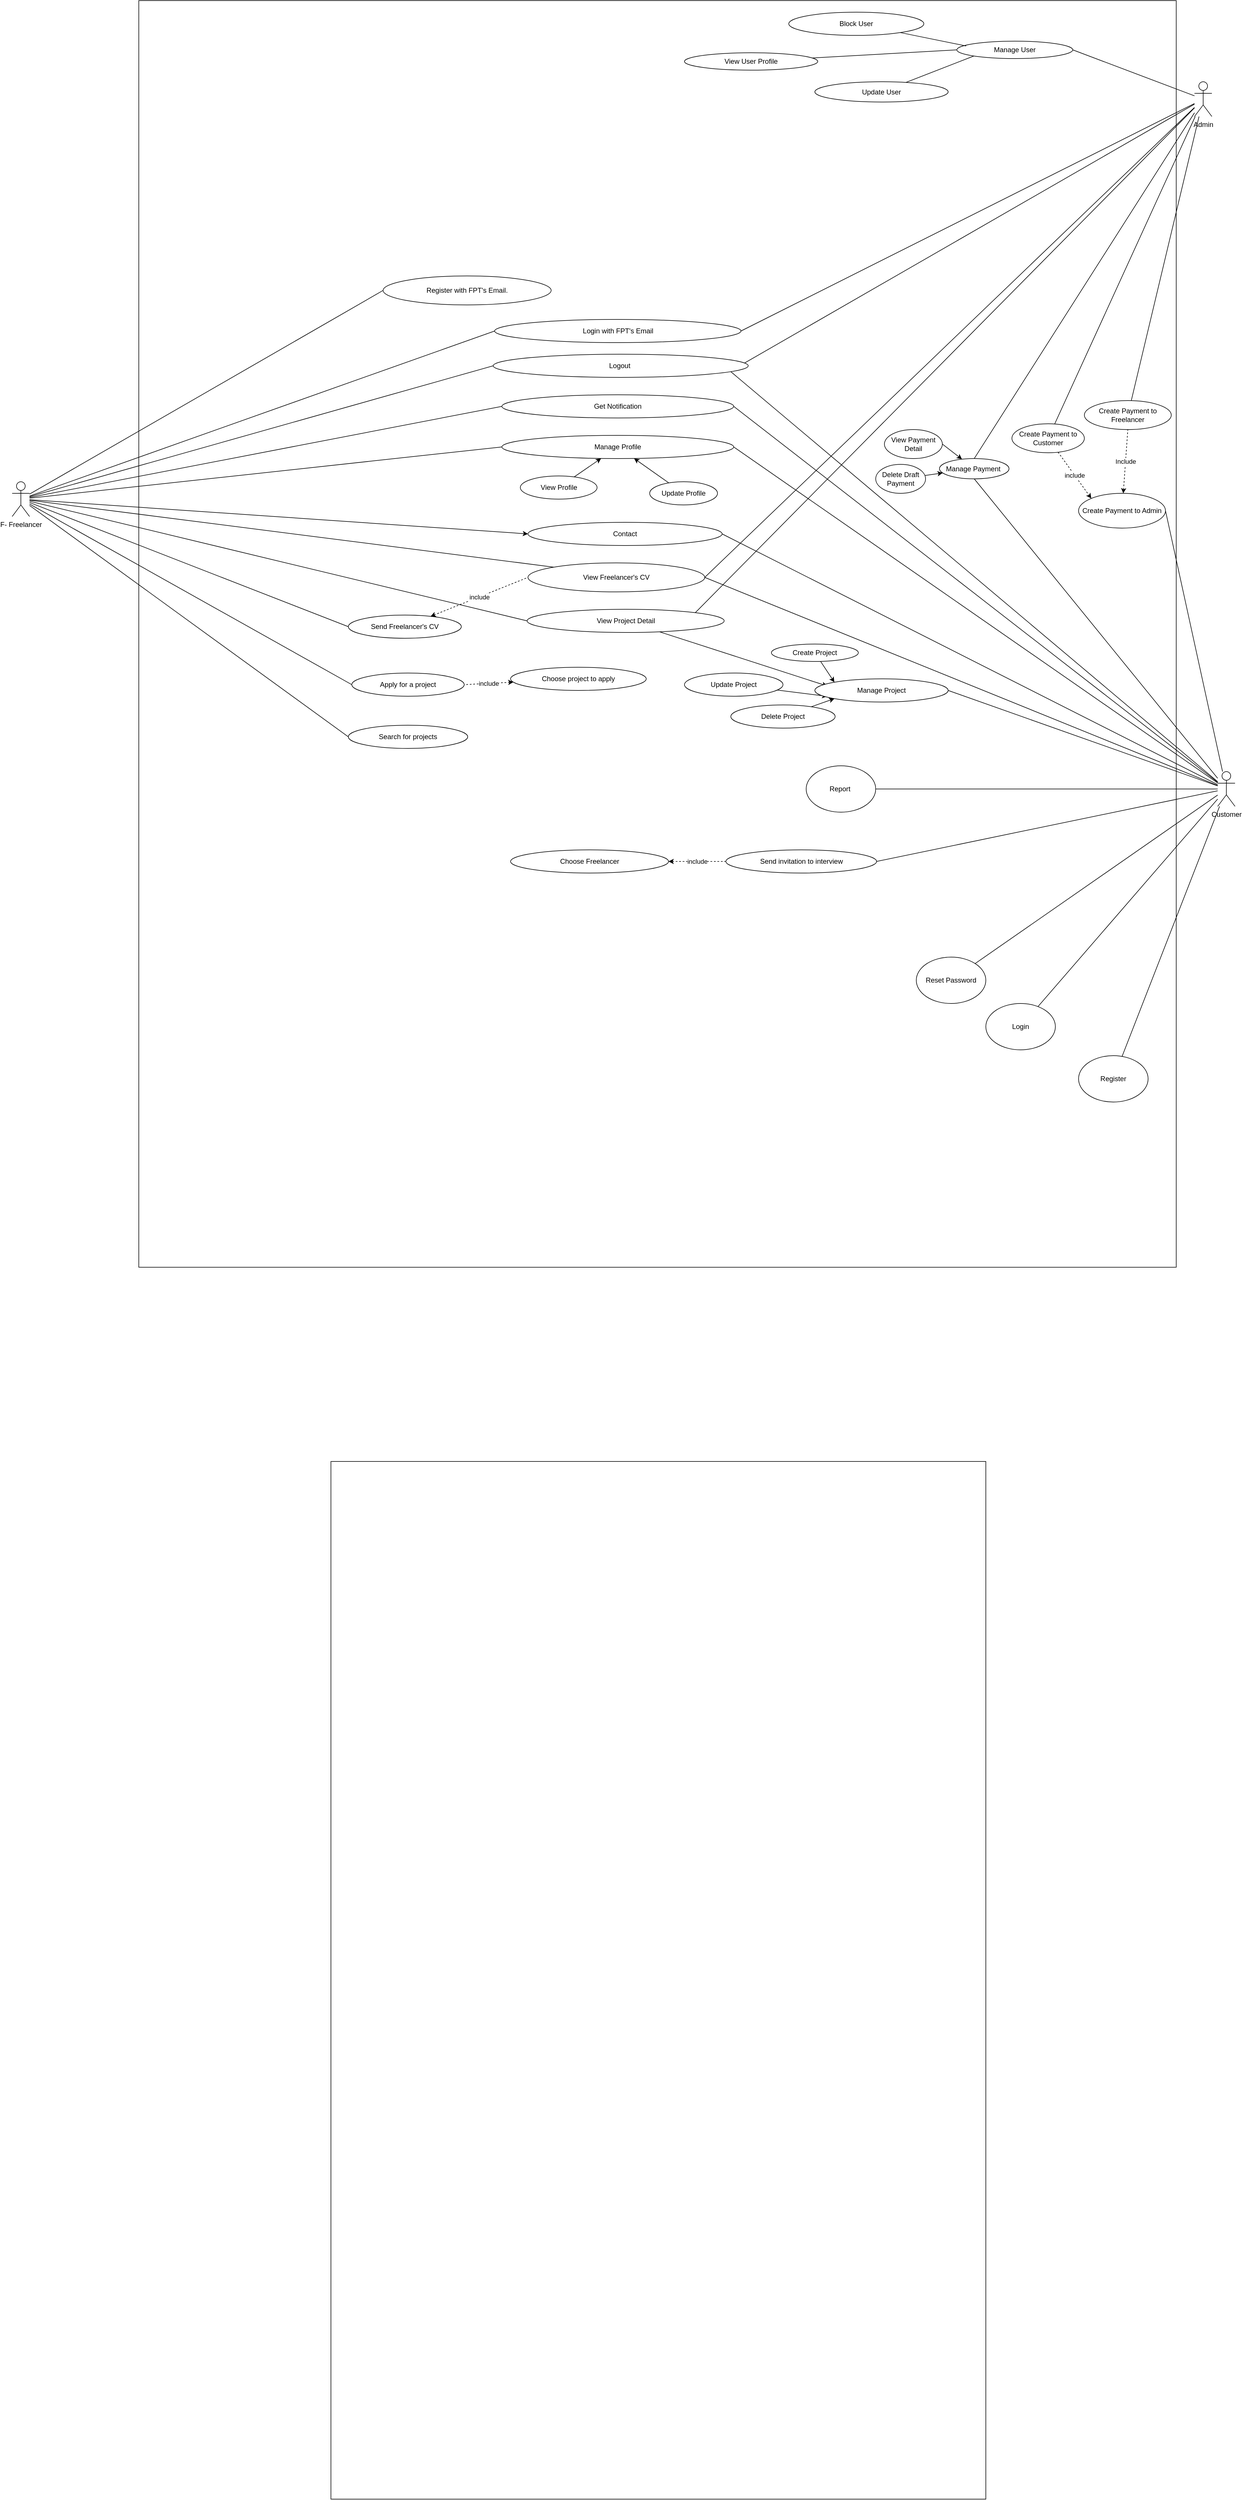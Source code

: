 <mxfile version="18.1.1" type="github">
  <diagram id="QKyKJf3zI5OaiFUIXnoO" name="Page-1">
    <mxGraphModel dx="2633" dy="2173" grid="1" gridSize="10" guides="1" tooltips="1" connect="1" arrows="1" fold="1" page="1" pageScale="1" pageWidth="827" pageHeight="1169" math="0" shadow="0">
      <root>
        <mxCell id="0" />
        <mxCell id="1" parent="0" />
        <mxCell id="owIcJipwhkimLPVroond-115" value="" style="rounded=0;whiteSpace=wrap;html=1;" vertex="1" parent="1">
          <mxGeometry x="-281.5" y="-920" width="1790" height="2185" as="geometry" />
        </mxCell>
        <mxCell id="owIcJipwhkimLPVroond-87" style="edgeStyle=none;rounded=0;orthogonalLoop=1;jettySize=auto;html=1;entryX=1;entryY=0.5;entryDx=0;entryDy=0;endArrow=none;endFill=0;" edge="1" parent="1" source="owIcJipwhkimLPVroond-2" target="owIcJipwhkimLPVroond-35">
          <mxGeometry relative="1" as="geometry" />
        </mxCell>
        <mxCell id="owIcJipwhkimLPVroond-130" style="edgeStyle=none;rounded=0;orthogonalLoop=1;jettySize=auto;html=1;endArrow=none;endFill=0;" edge="1" parent="1" source="owIcJipwhkimLPVroond-2" target="owIcJipwhkimLPVroond-38">
          <mxGeometry relative="1" as="geometry" />
        </mxCell>
        <mxCell id="owIcJipwhkimLPVroond-131" style="edgeStyle=none;rounded=0;orthogonalLoop=1;jettySize=auto;html=1;endArrow=none;endFill=0;" edge="1" parent="1" source="owIcJipwhkimLPVroond-2" target="owIcJipwhkimLPVroond-124">
          <mxGeometry relative="1" as="geometry" />
        </mxCell>
        <mxCell id="owIcJipwhkimLPVroond-153" style="edgeStyle=none;rounded=0;orthogonalLoop=1;jettySize=auto;html=1;entryX=0.923;entryY=0.672;entryDx=0;entryDy=0;entryPerimeter=0;endArrow=none;endFill=0;" edge="1" parent="1" source="owIcJipwhkimLPVroond-2" target="owIcJipwhkimLPVroond-150">
          <mxGeometry relative="1" as="geometry" />
        </mxCell>
        <mxCell id="owIcJipwhkimLPVroond-155" style="edgeStyle=none;rounded=0;orthogonalLoop=1;jettySize=auto;html=1;entryX=1;entryY=0.5;entryDx=0;entryDy=0;endArrow=none;endFill=0;" edge="1" parent="1" source="owIcJipwhkimLPVroond-2" target="owIcJipwhkimLPVroond-30">
          <mxGeometry relative="1" as="geometry" />
        </mxCell>
        <mxCell id="owIcJipwhkimLPVroond-164" style="edgeStyle=none;rounded=0;orthogonalLoop=1;jettySize=auto;html=1;entryX=1;entryY=0.5;entryDx=0;entryDy=0;endArrow=none;endFill=0;" edge="1" parent="1" source="owIcJipwhkimLPVroond-2" target="owIcJipwhkimLPVroond-163">
          <mxGeometry relative="1" as="geometry" />
        </mxCell>
        <mxCell id="owIcJipwhkimLPVroond-188" style="edgeStyle=none;rounded=0;orthogonalLoop=1;jettySize=auto;html=1;entryX=1;entryY=0.5;entryDx=0;entryDy=0;endArrow=none;endFill=0;" edge="1" parent="1" source="owIcJipwhkimLPVroond-2" target="owIcJipwhkimLPVroond-17">
          <mxGeometry relative="1" as="geometry" />
        </mxCell>
        <mxCell id="owIcJipwhkimLPVroond-229" style="edgeStyle=none;rounded=0;orthogonalLoop=1;jettySize=auto;html=1;entryX=1;entryY=0.5;entryDx=0;entryDy=0;startArrow=none;startFill=0;endArrow=none;endFill=0;" edge="1" parent="1" source="owIcJipwhkimLPVroond-2" target="owIcJipwhkimLPVroond-221">
          <mxGeometry relative="1" as="geometry" />
        </mxCell>
        <mxCell id="owIcJipwhkimLPVroond-237" style="edgeStyle=none;rounded=0;orthogonalLoop=1;jettySize=auto;html=1;entryX=1;entryY=0.5;entryDx=0;entryDy=0;startArrow=none;startFill=0;endArrow=none;endFill=0;" edge="1" parent="1" source="owIcJipwhkimLPVroond-2" target="owIcJipwhkimLPVroond-89">
          <mxGeometry relative="1" as="geometry" />
        </mxCell>
        <mxCell id="owIcJipwhkimLPVroond-250" style="edgeStyle=none;rounded=0;orthogonalLoop=1;jettySize=auto;html=1;entryX=0.5;entryY=1;entryDx=0;entryDy=0;startArrow=none;startFill=0;endArrow=none;endFill=0;" edge="1" parent="1" source="owIcJipwhkimLPVroond-2" target="owIcJipwhkimLPVroond-210">
          <mxGeometry relative="1" as="geometry" />
        </mxCell>
        <mxCell id="owIcJipwhkimLPVroond-2" value="Customer" style="shape=umlActor;verticalLabelPosition=bottom;verticalAlign=top;html=1;outlineConnect=0;" vertex="1" parent="1">
          <mxGeometry x="1580" y="410" width="30" height="60" as="geometry" />
        </mxCell>
        <mxCell id="owIcJipwhkimLPVroond-141" style="edgeStyle=none;rounded=0;orthogonalLoop=1;jettySize=auto;html=1;entryX=1;entryY=0.5;entryDx=0;entryDy=0;endArrow=none;endFill=0;" edge="1" parent="1" source="owIcJipwhkimLPVroond-4" target="owIcJipwhkimLPVroond-7">
          <mxGeometry relative="1" as="geometry" />
        </mxCell>
        <mxCell id="owIcJipwhkimLPVroond-152" style="edgeStyle=none;rounded=0;orthogonalLoop=1;jettySize=auto;html=1;entryX=0.963;entryY=0.524;entryDx=0;entryDy=0;entryPerimeter=0;endArrow=none;endFill=0;" edge="1" parent="1" source="owIcJipwhkimLPVroond-4" target="owIcJipwhkimLPVroond-150">
          <mxGeometry relative="1" as="geometry" />
        </mxCell>
        <mxCell id="owIcJipwhkimLPVroond-195" style="edgeStyle=none;rounded=0;orthogonalLoop=1;jettySize=auto;html=1;entryX=1;entryY=0;entryDx=0;entryDy=0;endArrow=none;endFill=0;" edge="1" parent="1" source="owIcJipwhkimLPVroond-4" target="owIcJipwhkimLPVroond-76">
          <mxGeometry relative="1" as="geometry" />
        </mxCell>
        <mxCell id="owIcJipwhkimLPVroond-198" style="edgeStyle=none;rounded=0;orthogonalLoop=1;jettySize=auto;html=1;entryX=1;entryY=0.5;entryDx=0;entryDy=0;endArrow=none;endFill=0;" edge="1" parent="1" source="owIcJipwhkimLPVroond-4" target="owIcJipwhkimLPVroond-58">
          <mxGeometry relative="1" as="geometry" />
        </mxCell>
        <mxCell id="owIcJipwhkimLPVroond-225" style="edgeStyle=none;rounded=0;orthogonalLoop=1;jettySize=auto;html=1;entryX=1;entryY=0.5;entryDx=0;entryDy=0;startArrow=none;startFill=0;endArrow=none;endFill=0;" edge="1" parent="1" source="owIcJipwhkimLPVroond-4" target="owIcJipwhkimLPVroond-221">
          <mxGeometry relative="1" as="geometry" />
        </mxCell>
        <mxCell id="owIcJipwhkimLPVroond-238" style="edgeStyle=none;rounded=0;orthogonalLoop=1;jettySize=auto;html=1;startArrow=none;startFill=0;endArrow=none;endFill=0;" edge="1" parent="1" source="owIcJipwhkimLPVroond-4" target="owIcJipwhkimLPVroond-217">
          <mxGeometry relative="1" as="geometry" />
        </mxCell>
        <mxCell id="owIcJipwhkimLPVroond-249" style="edgeStyle=none;rounded=0;orthogonalLoop=1;jettySize=auto;html=1;entryX=0.5;entryY=0;entryDx=0;entryDy=0;startArrow=none;startFill=0;endArrow=none;endFill=0;" edge="1" parent="1" source="owIcJipwhkimLPVroond-4" target="owIcJipwhkimLPVroond-210">
          <mxGeometry relative="1" as="geometry" />
        </mxCell>
        <mxCell id="owIcJipwhkimLPVroond-4" value="Admin" style="shape=umlActor;verticalLabelPosition=bottom;verticalAlign=top;html=1;outlineConnect=0;" vertex="1" parent="1">
          <mxGeometry x="1540" y="-780" width="30" height="60" as="geometry" />
        </mxCell>
        <mxCell id="owIcJipwhkimLPVroond-7" value="Login with FPT&#39;s Email" style="ellipse;whiteSpace=wrap;html=1;" vertex="1" parent="1">
          <mxGeometry x="332.5" y="-370" width="425" height="40" as="geometry" />
        </mxCell>
        <mxCell id="owIcJipwhkimLPVroond-17" value="Manage Profile" style="ellipse;whiteSpace=wrap;html=1;" vertex="1" parent="1">
          <mxGeometry x="345" y="-170" width="400" height="40" as="geometry" />
        </mxCell>
        <mxCell id="owIcJipwhkimLPVroond-191" value="" style="edgeStyle=none;rounded=0;orthogonalLoop=1;jettySize=auto;html=1;endArrow=classic;endFill=1;" edge="1" parent="1" source="owIcJipwhkimLPVroond-18" target="owIcJipwhkimLPVroond-17">
          <mxGeometry relative="1" as="geometry" />
        </mxCell>
        <mxCell id="owIcJipwhkimLPVroond-18" value="View Profile" style="ellipse;whiteSpace=wrap;html=1;" vertex="1" parent="1">
          <mxGeometry x="376.75" y="-100" width="132.5" height="40" as="geometry" />
        </mxCell>
        <mxCell id="owIcJipwhkimLPVroond-190" style="edgeStyle=none;rounded=0;orthogonalLoop=1;jettySize=auto;html=1;endArrow=classic;endFill=1;" edge="1" parent="1" source="owIcJipwhkimLPVroond-19" target="owIcJipwhkimLPVroond-17">
          <mxGeometry relative="1" as="geometry" />
        </mxCell>
        <mxCell id="owIcJipwhkimLPVroond-19" value="Update Profile" style="ellipse;whiteSpace=wrap;html=1;" vertex="1" parent="1">
          <mxGeometry x="600" y="-90" width="117" height="40" as="geometry" />
        </mxCell>
        <mxCell id="owIcJipwhkimLPVroond-30" value="Get Notification" style="ellipse;whiteSpace=wrap;html=1;" vertex="1" parent="1">
          <mxGeometry x="345" y="-240" width="400" height="40" as="geometry" />
        </mxCell>
        <mxCell id="owIcJipwhkimLPVroond-35" value="Contact" style="ellipse;whiteSpace=wrap;html=1;" vertex="1" parent="1">
          <mxGeometry x="390" y="-20" width="335" height="40" as="geometry" />
        </mxCell>
        <mxCell id="owIcJipwhkimLPVroond-38" value="Reset Password" style="ellipse;whiteSpace=wrap;html=1;" vertex="1" parent="1">
          <mxGeometry x="1060" y="730" width="120" height="80" as="geometry" />
        </mxCell>
        <mxCell id="owIcJipwhkimLPVroond-139" style="edgeStyle=none;rounded=0;orthogonalLoop=1;jettySize=auto;html=1;entryX=0;entryY=0.5;entryDx=0;entryDy=0;endArrow=none;endFill=0;" edge="1" parent="1" source="owIcJipwhkimLPVroond-41" target="owIcJipwhkimLPVroond-7">
          <mxGeometry relative="1" as="geometry" />
        </mxCell>
        <mxCell id="owIcJipwhkimLPVroond-144" style="edgeStyle=none;rounded=0;orthogonalLoop=1;jettySize=auto;html=1;entryX=0;entryY=0.5;entryDx=0;entryDy=0;endArrow=none;endFill=0;" edge="1" parent="1" source="owIcJipwhkimLPVroond-41" target="owIcJipwhkimLPVroond-30">
          <mxGeometry relative="1" as="geometry" />
        </mxCell>
        <mxCell id="owIcJipwhkimLPVroond-146" style="edgeStyle=none;rounded=0;orthogonalLoop=1;jettySize=auto;html=1;entryX=0;entryY=0.5;entryDx=0;entryDy=0;endArrow=none;endFill=0;" edge="1" parent="1" source="owIcJipwhkimLPVroond-41" target="owIcJipwhkimLPVroond-17">
          <mxGeometry relative="1" as="geometry" />
        </mxCell>
        <mxCell id="owIcJipwhkimLPVroond-149" style="edgeStyle=none;rounded=0;orthogonalLoop=1;jettySize=auto;html=1;entryX=0;entryY=0.5;entryDx=0;entryDy=0;endArrow=none;endFill=0;" edge="1" parent="1" source="owIcJipwhkimLPVroond-41" target="owIcJipwhkimLPVroond-147">
          <mxGeometry relative="1" as="geometry" />
        </mxCell>
        <mxCell id="owIcJipwhkimLPVroond-151" style="edgeStyle=none;rounded=0;orthogonalLoop=1;jettySize=auto;html=1;entryX=0;entryY=0.5;entryDx=0;entryDy=0;endArrow=none;endFill=0;" edge="1" parent="1" source="owIcJipwhkimLPVroond-41" target="owIcJipwhkimLPVroond-150">
          <mxGeometry relative="1" as="geometry" />
        </mxCell>
        <mxCell id="owIcJipwhkimLPVroond-166" style="edgeStyle=none;rounded=0;orthogonalLoop=1;jettySize=auto;html=1;entryX=0;entryY=0.5;entryDx=0;entryDy=0;endArrow=none;endFill=0;" edge="1" parent="1" source="owIcJipwhkimLPVroond-41" target="owIcJipwhkimLPVroond-165">
          <mxGeometry relative="1" as="geometry" />
        </mxCell>
        <mxCell id="owIcJipwhkimLPVroond-176" style="edgeStyle=none;rounded=0;orthogonalLoop=1;jettySize=auto;html=1;entryX=0;entryY=0.5;entryDx=0;entryDy=0;endArrow=none;endFill=0;" edge="1" parent="1" source="owIcJipwhkimLPVroond-41" target="owIcJipwhkimLPVroond-174">
          <mxGeometry relative="1" as="geometry" />
        </mxCell>
        <mxCell id="owIcJipwhkimLPVroond-183" style="edgeStyle=none;rounded=0;orthogonalLoop=1;jettySize=auto;html=1;entryX=0;entryY=0.5;entryDx=0;entryDy=0;endArrow=none;endFill=0;" edge="1" parent="1" source="owIcJipwhkimLPVroond-41" target="owIcJipwhkimLPVroond-76">
          <mxGeometry relative="1" as="geometry" />
        </mxCell>
        <mxCell id="owIcJipwhkimLPVroond-194" style="edgeStyle=none;rounded=0;orthogonalLoop=1;jettySize=auto;html=1;entryX=0;entryY=0.5;entryDx=0;entryDy=0;endArrow=classic;endFill=1;" edge="1" parent="1" source="owIcJipwhkimLPVroond-41" target="owIcJipwhkimLPVroond-35">
          <mxGeometry relative="1" as="geometry" />
        </mxCell>
        <mxCell id="owIcJipwhkimLPVroond-220" style="edgeStyle=none;rounded=0;orthogonalLoop=1;jettySize=auto;html=1;entryX=0;entryY=0.5;entryDx=0;entryDy=0;endArrow=none;endFill=0;" edge="1" parent="1" source="owIcJipwhkimLPVroond-41" target="owIcJipwhkimLPVroond-193">
          <mxGeometry relative="1" as="geometry" />
        </mxCell>
        <mxCell id="owIcJipwhkimLPVroond-228" style="edgeStyle=none;rounded=0;orthogonalLoop=1;jettySize=auto;html=1;entryX=0;entryY=0;entryDx=0;entryDy=0;startArrow=none;startFill=0;endArrow=none;endFill=0;" edge="1" parent="1" source="owIcJipwhkimLPVroond-41" target="owIcJipwhkimLPVroond-221">
          <mxGeometry relative="1" as="geometry" />
        </mxCell>
        <mxCell id="owIcJipwhkimLPVroond-41" value="F- Freelancer" style="shape=umlActor;verticalLabelPosition=bottom;verticalAlign=top;html=1;outlineConnect=0;" vertex="1" parent="1">
          <mxGeometry x="-500" y="-90" width="30" height="60" as="geometry" />
        </mxCell>
        <mxCell id="owIcJipwhkimLPVroond-58" value="Manage User" style="ellipse;whiteSpace=wrap;html=1;" vertex="1" parent="1">
          <mxGeometry x="1130" y="-850" width="200" height="30" as="geometry" />
        </mxCell>
        <mxCell id="owIcJipwhkimLPVroond-196" style="edgeStyle=none;rounded=0;orthogonalLoop=1;jettySize=auto;html=1;entryX=0;entryY=0.5;entryDx=0;entryDy=0;endArrow=none;endFill=0;" edge="1" parent="1" source="owIcJipwhkimLPVroond-60" target="owIcJipwhkimLPVroond-58">
          <mxGeometry relative="1" as="geometry" />
        </mxCell>
        <mxCell id="owIcJipwhkimLPVroond-60" value="View User Profile" style="ellipse;whiteSpace=wrap;html=1;" vertex="1" parent="1">
          <mxGeometry x="660" y="-830" width="230" height="30" as="geometry" />
        </mxCell>
        <mxCell id="owIcJipwhkimLPVroond-197" style="edgeStyle=none;rounded=0;orthogonalLoop=1;jettySize=auto;html=1;entryX=0;entryY=1;entryDx=0;entryDy=0;endArrow=none;endFill=0;" edge="1" parent="1" source="owIcJipwhkimLPVroond-65" target="owIcJipwhkimLPVroond-58">
          <mxGeometry relative="1" as="geometry" />
        </mxCell>
        <mxCell id="owIcJipwhkimLPVroond-65" value="Update User" style="ellipse;whiteSpace=wrap;html=1;" vertex="1" parent="1">
          <mxGeometry x="885" y="-780" width="230" height="35" as="geometry" />
        </mxCell>
        <mxCell id="owIcJipwhkimLPVroond-158" style="edgeStyle=none;rounded=0;orthogonalLoop=1;jettySize=auto;html=1;entryX=0;entryY=0;entryDx=0;entryDy=0;endArrow=classic;endFill=1;" edge="1" parent="1" source="owIcJipwhkimLPVroond-73" target="owIcJipwhkimLPVroond-63">
          <mxGeometry relative="1" as="geometry" />
        </mxCell>
        <mxCell id="owIcJipwhkimLPVroond-73" value="Create Project" style="ellipse;whiteSpace=wrap;html=1;" vertex="1" parent="1">
          <mxGeometry x="810" y="190" width="150" height="30" as="geometry" />
        </mxCell>
        <mxCell id="owIcJipwhkimLPVroond-161" style="edgeStyle=none;rounded=0;orthogonalLoop=1;jettySize=auto;html=1;entryX=0.093;entryY=0.754;entryDx=0;entryDy=0;entryPerimeter=0;endArrow=classic;endFill=1;" edge="1" parent="1" source="owIcJipwhkimLPVroond-75" target="owIcJipwhkimLPVroond-63">
          <mxGeometry relative="1" as="geometry" />
        </mxCell>
        <mxCell id="owIcJipwhkimLPVroond-75" value="Update Project" style="ellipse;whiteSpace=wrap;html=1;" vertex="1" parent="1">
          <mxGeometry x="660" y="240" width="170" height="40" as="geometry" />
        </mxCell>
        <mxCell id="owIcJipwhkimLPVroond-160" style="edgeStyle=none;rounded=0;orthogonalLoop=1;jettySize=auto;html=1;entryX=0.093;entryY=0.309;entryDx=0;entryDy=0;entryPerimeter=0;endArrow=classic;endFill=1;" edge="1" parent="1" source="owIcJipwhkimLPVroond-76" target="owIcJipwhkimLPVroond-63">
          <mxGeometry relative="1" as="geometry" />
        </mxCell>
        <mxCell id="owIcJipwhkimLPVroond-76" value="View Project Detail" style="ellipse;whiteSpace=wrap;html=1;" vertex="1" parent="1">
          <mxGeometry x="388.5" y="130" width="340" height="40" as="geometry" />
        </mxCell>
        <mxCell id="owIcJipwhkimLPVroond-162" style="edgeStyle=none;rounded=0;orthogonalLoop=1;jettySize=auto;html=1;entryX=0;entryY=1;entryDx=0;entryDy=0;endArrow=classic;endFill=1;" edge="1" parent="1" source="owIcJipwhkimLPVroond-77" target="owIcJipwhkimLPVroond-63">
          <mxGeometry relative="1" as="geometry" />
        </mxCell>
        <mxCell id="owIcJipwhkimLPVroond-77" value="Delete Project" style="ellipse;whiteSpace=wrap;html=1;" vertex="1" parent="1">
          <mxGeometry x="740" y="295" width="180" height="40" as="geometry" />
        </mxCell>
        <mxCell id="owIcJipwhkimLPVroond-209" style="edgeStyle=none;rounded=0;orthogonalLoop=1;jettySize=auto;html=1;entryX=0.081;entryY=0.278;entryDx=0;entryDy=0;entryPerimeter=0;endArrow=none;endFill=0;" edge="1" parent="1" source="owIcJipwhkimLPVroond-82" target="owIcJipwhkimLPVroond-58">
          <mxGeometry relative="1" as="geometry" />
        </mxCell>
        <mxCell id="owIcJipwhkimLPVroond-82" value="Block User" style="ellipse;whiteSpace=wrap;html=1;" vertex="1" parent="1">
          <mxGeometry x="840" y="-900" width="233" height="40" as="geometry" />
        </mxCell>
        <mxCell id="owIcJipwhkimLPVroond-230" value="Include" style="edgeStyle=none;rounded=0;orthogonalLoop=1;jettySize=auto;html=1;entryX=0.5;entryY=1;entryDx=0;entryDy=0;startArrow=classic;startFill=1;endArrow=none;endFill=0;dashed=1;" edge="1" parent="1" source="owIcJipwhkimLPVroond-89" target="owIcJipwhkimLPVroond-217">
          <mxGeometry relative="1" as="geometry" />
        </mxCell>
        <mxCell id="owIcJipwhkimLPVroond-89" value="Create Payment to Admin" style="ellipse;whiteSpace=wrap;html=1;" vertex="1" parent="1">
          <mxGeometry x="1340" y="-70" width="150" height="60" as="geometry" />
        </mxCell>
        <mxCell id="owIcJipwhkimLPVroond-90" value="View Payment Detail" style="ellipse;whiteSpace=wrap;html=1;" vertex="1" parent="1">
          <mxGeometry x="1005" y="-180" width="100" height="50" as="geometry" />
        </mxCell>
        <mxCell id="owIcJipwhkimLPVroond-91" value="Delete Draft Payment" style="ellipse;whiteSpace=wrap;html=1;" vertex="1" parent="1">
          <mxGeometry x="990" y="-120" width="86" height="50" as="geometry" />
        </mxCell>
        <mxCell id="owIcJipwhkimLPVroond-120" style="edgeStyle=none;rounded=0;orthogonalLoop=1;jettySize=auto;html=1;endArrow=none;endFill=0;" edge="1" parent="1" source="owIcJipwhkimLPVroond-108" target="owIcJipwhkimLPVroond-2">
          <mxGeometry relative="1" as="geometry" />
        </mxCell>
        <mxCell id="owIcJipwhkimLPVroond-108" value="Report&amp;nbsp;" style="ellipse;whiteSpace=wrap;html=1;" vertex="1" parent="1">
          <mxGeometry x="870" y="400" width="120" height="80" as="geometry" />
        </mxCell>
        <mxCell id="owIcJipwhkimLPVroond-125" style="edgeStyle=none;rounded=0;orthogonalLoop=1;jettySize=auto;html=1;endArrow=none;endFill=0;" edge="1" parent="1" source="owIcJipwhkimLPVroond-123" target="owIcJipwhkimLPVroond-2">
          <mxGeometry relative="1" as="geometry" />
        </mxCell>
        <mxCell id="owIcJipwhkimLPVroond-123" value="Register" style="ellipse;whiteSpace=wrap;html=1;" vertex="1" parent="1">
          <mxGeometry x="1340" y="900" width="120" height="80" as="geometry" />
        </mxCell>
        <mxCell id="owIcJipwhkimLPVroond-124" value="Login" style="ellipse;whiteSpace=wrap;html=1;" vertex="1" parent="1">
          <mxGeometry x="1180" y="810" width="120" height="80" as="geometry" />
        </mxCell>
        <mxCell id="owIcJipwhkimLPVroond-138" value="" style="rounded=0;whiteSpace=wrap;html=1;" vertex="1" parent="1">
          <mxGeometry x="50" y="1600" width="1130" height="1790" as="geometry" />
        </mxCell>
        <mxCell id="owIcJipwhkimLPVroond-147" value="Search for projects" style="ellipse;whiteSpace=wrap;html=1;" vertex="1" parent="1">
          <mxGeometry x="80" y="330" width="206" height="40" as="geometry" />
        </mxCell>
        <mxCell id="owIcJipwhkimLPVroond-150" value="Logout&amp;nbsp;" style="ellipse;whiteSpace=wrap;html=1;" vertex="1" parent="1">
          <mxGeometry x="330" y="-310" width="440" height="40" as="geometry" />
        </mxCell>
        <mxCell id="owIcJipwhkimLPVroond-163" value="Send invitation to interview" style="ellipse;whiteSpace=wrap;html=1;" vertex="1" parent="1">
          <mxGeometry x="731.5" y="545" width="260" height="40" as="geometry" />
        </mxCell>
        <mxCell id="owIcJipwhkimLPVroond-165" value="Apply for a project" style="ellipse;whiteSpace=wrap;html=1;" vertex="1" parent="1">
          <mxGeometry x="86" y="240" width="194" height="40" as="geometry" />
        </mxCell>
        <mxCell id="owIcJipwhkimLPVroond-169" value="include" style="edgeStyle=none;rounded=0;orthogonalLoop=1;jettySize=auto;html=1;entryX=1;entryY=0.5;entryDx=0;entryDy=0;endArrow=none;endFill=0;dashed=1;startArrow=classic;startFill=1;" edge="1" parent="1" source="owIcJipwhkimLPVroond-167" target="owIcJipwhkimLPVroond-165">
          <mxGeometry relative="1" as="geometry" />
        </mxCell>
        <mxCell id="owIcJipwhkimLPVroond-167" value="Choose project to apply" style="ellipse;whiteSpace=wrap;html=1;" vertex="1" parent="1">
          <mxGeometry x="360" y="230" width="234" height="40" as="geometry" />
        </mxCell>
        <mxCell id="owIcJipwhkimLPVroond-172" style="edgeStyle=none;rounded=0;orthogonalLoop=1;jettySize=auto;html=1;exitX=1;exitY=0.5;exitDx=0;exitDy=0;dashed=1;endArrow=classic;endFill=1;" edge="1" parent="1" source="owIcJipwhkimLPVroond-167" target="owIcJipwhkimLPVroond-167">
          <mxGeometry relative="1" as="geometry" />
        </mxCell>
        <mxCell id="owIcJipwhkimLPVroond-174" value="Register with FPT&#39;s Email." style="ellipse;whiteSpace=wrap;html=1;" vertex="1" parent="1">
          <mxGeometry x="140" y="-445" width="290" height="50" as="geometry" />
        </mxCell>
        <mxCell id="owIcJipwhkimLPVroond-223" value="include" style="edgeStyle=none;rounded=0;orthogonalLoop=1;jettySize=auto;html=1;entryX=0;entryY=0.5;entryDx=0;entryDy=0;startArrow=classic;startFill=1;endArrow=none;endFill=0;dashed=1;" edge="1" parent="1" source="owIcJipwhkimLPVroond-193" target="owIcJipwhkimLPVroond-221">
          <mxGeometry relative="1" as="geometry" />
        </mxCell>
        <mxCell id="owIcJipwhkimLPVroond-193" value="Send Freelancer&#39;s CV" style="ellipse;whiteSpace=wrap;html=1;" vertex="1" parent="1">
          <mxGeometry x="80" y="140" width="195" height="40" as="geometry" />
        </mxCell>
        <mxCell id="owIcJipwhkimLPVroond-202" value="include" style="edgeStyle=none;rounded=0;orthogonalLoop=1;jettySize=auto;html=1;entryX=0;entryY=0.5;entryDx=0;entryDy=0;endArrow=none;endFill=0;dashed=1;startArrow=classic;startFill=1;" edge="1" parent="1" source="owIcJipwhkimLPVroond-200" target="owIcJipwhkimLPVroond-163">
          <mxGeometry relative="1" as="geometry" />
        </mxCell>
        <mxCell id="owIcJipwhkimLPVroond-200" value="Choose Freelancer" style="ellipse;whiteSpace=wrap;html=1;" vertex="1" parent="1">
          <mxGeometry x="360" y="545" width="272.5" height="40" as="geometry" />
        </mxCell>
        <mxCell id="owIcJipwhkimLPVroond-246" style="edgeStyle=none;rounded=0;orthogonalLoop=1;jettySize=auto;html=1;entryX=1;entryY=0.5;entryDx=0;entryDy=0;startArrow=classic;startFill=1;endArrow=none;endFill=0;" edge="1" parent="1" source="owIcJipwhkimLPVroond-210" target="owIcJipwhkimLPVroond-90">
          <mxGeometry relative="1" as="geometry" />
        </mxCell>
        <mxCell id="owIcJipwhkimLPVroond-247" style="edgeStyle=none;rounded=0;orthogonalLoop=1;jettySize=auto;html=1;startArrow=classic;startFill=1;endArrow=none;endFill=0;" edge="1" parent="1" source="owIcJipwhkimLPVroond-210" target="owIcJipwhkimLPVroond-91">
          <mxGeometry relative="1" as="geometry" />
        </mxCell>
        <mxCell id="owIcJipwhkimLPVroond-210" value="Manage Payment&amp;nbsp;" style="ellipse;whiteSpace=wrap;html=1;" vertex="1" parent="1">
          <mxGeometry x="1100" y="-130" width="120" height="35" as="geometry" />
        </mxCell>
        <mxCell id="owIcJipwhkimLPVroond-217" value="Create Payment to Freelancer" style="ellipse;whiteSpace=wrap;html=1;" vertex="1" parent="1">
          <mxGeometry x="1350" y="-230" width="150" height="50" as="geometry" />
        </mxCell>
        <mxCell id="owIcJipwhkimLPVroond-221" value="View Freelancer&#39;s CV" style="ellipse;whiteSpace=wrap;html=1;" vertex="1" parent="1">
          <mxGeometry x="390" y="50" width="305" height="50" as="geometry" />
        </mxCell>
        <mxCell id="owIcJipwhkimLPVroond-63" value="Manage Project" style="ellipse;whiteSpace=wrap;html=1;" vertex="1" parent="1">
          <mxGeometry x="885" y="250" width="230" height="40" as="geometry" />
        </mxCell>
        <mxCell id="owIcJipwhkimLPVroond-227" value="" style="edgeStyle=none;rounded=0;orthogonalLoop=1;jettySize=auto;html=1;entryX=1;entryY=0.5;entryDx=0;entryDy=0;startArrow=none;startFill=0;endArrow=none;endFill=0;" edge="1" parent="1" source="owIcJipwhkimLPVroond-2" target="owIcJipwhkimLPVroond-63">
          <mxGeometry relative="1" as="geometry">
            <mxPoint x="1290" y="306.434" as="sourcePoint" />
            <mxPoint x="695" y="165" as="targetPoint" />
          </mxGeometry>
        </mxCell>
        <mxCell id="owIcJipwhkimLPVroond-245" value="include" style="edgeStyle=none;rounded=0;orthogonalLoop=1;jettySize=auto;html=1;entryX=0;entryY=0;entryDx=0;entryDy=0;startArrow=none;startFill=0;endArrow=classic;endFill=1;dashed=1;" edge="1" parent="1" source="owIcJipwhkimLPVroond-244" target="owIcJipwhkimLPVroond-89">
          <mxGeometry relative="1" as="geometry" />
        </mxCell>
        <mxCell id="owIcJipwhkimLPVroond-251" style="edgeStyle=none;rounded=0;orthogonalLoop=1;jettySize=auto;html=1;startArrow=none;startFill=0;endArrow=none;endFill=0;" edge="1" parent="1" source="owIcJipwhkimLPVroond-244" target="owIcJipwhkimLPVroond-4">
          <mxGeometry relative="1" as="geometry" />
        </mxCell>
        <mxCell id="owIcJipwhkimLPVroond-244" value="Create Payment to Customer" style="ellipse;whiteSpace=wrap;html=1;" vertex="1" parent="1">
          <mxGeometry x="1225" y="-190" width="125" height="50" as="geometry" />
        </mxCell>
      </root>
    </mxGraphModel>
  </diagram>
</mxfile>
